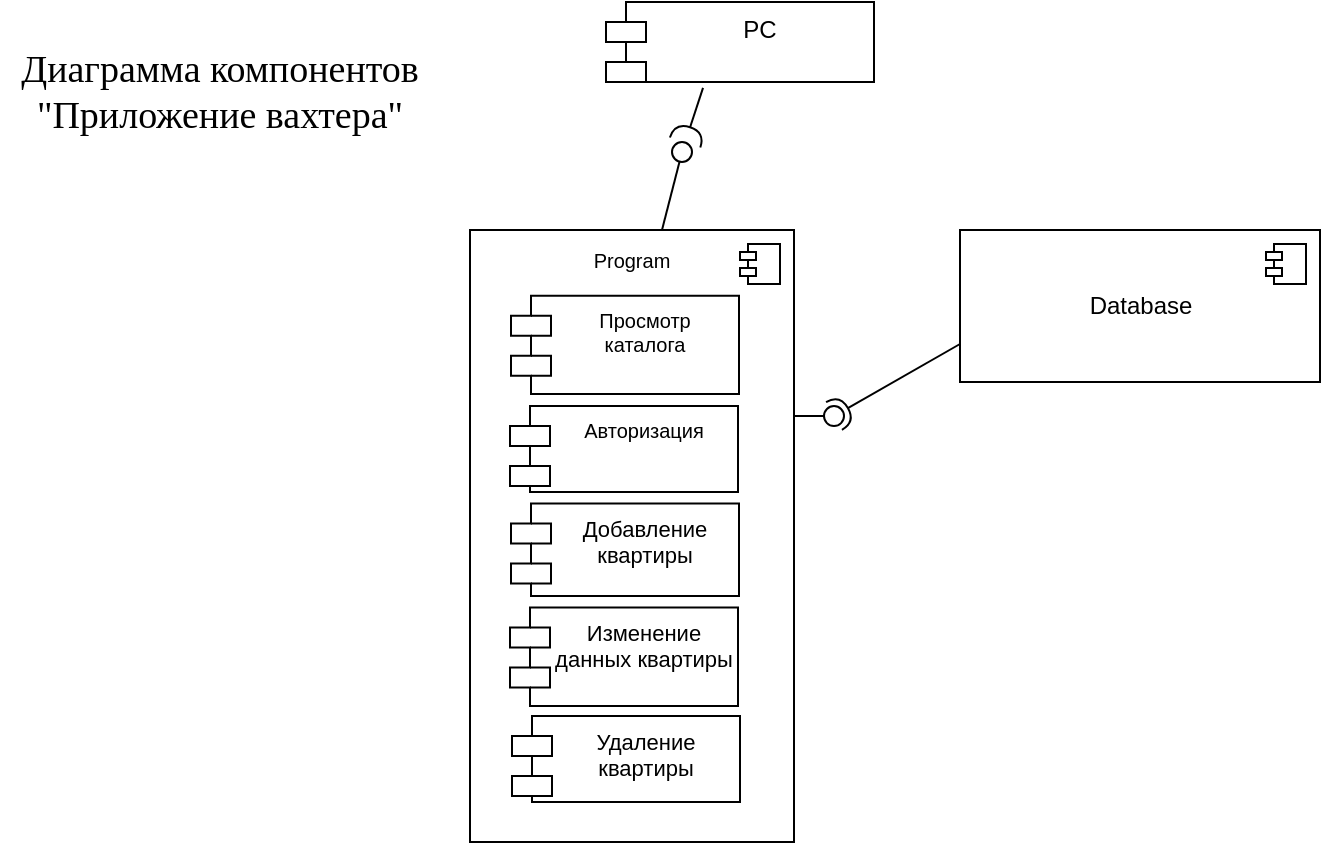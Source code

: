 <mxfile version="17.4.3" type="device"><diagram id="kGhPkaKf2e9srQJx8hQg" name="Page-1"><mxGraphModel dx="960" dy="615" grid="1" gridSize="10" guides="1" tooltips="1" connect="1" arrows="1" fold="1" page="1" pageScale="1" pageWidth="827" pageHeight="1169" math="0" shadow="0"><root><mxCell id="0"/><mxCell id="1" parent="0"/><mxCell id="JAVMs41Uz8Wa3dCdI-G1-10" value="Program" style="html=1;dropTarget=0;" vertex="1" parent="1"><mxGeometry x="325" y="284" width="162" height="306" as="geometry"/></mxCell><mxCell id="JAVMs41Uz8Wa3dCdI-G1-11" value="" style="shape=module;jettyWidth=8;jettyHeight=4;" vertex="1" parent="JAVMs41Uz8Wa3dCdI-G1-10"><mxGeometry x="1" width="20" height="20" relative="1" as="geometry"><mxPoint x="-27" y="7" as="offset"/></mxGeometry></mxCell><mxCell id="tsUoYiLRznjEJxo_AHr4-14" value="PC" style="shape=module;align=left;spacingLeft=20;align=center;verticalAlign=top;" parent="1" vertex="1"><mxGeometry x="393" y="170" width="134" height="40" as="geometry"/></mxCell><mxCell id="tsUoYiLRznjEJxo_AHr4-20" value="Просмотр &#10;каталога" style="shape=module;align=left;spacingLeft=20;align=center;verticalAlign=top;fontSize=10;fontColor=#000000;" parent="1" vertex="1"><mxGeometry x="345.5" y="316.88" width="114" height="49.12" as="geometry"/></mxCell><mxCell id="tsUoYiLRznjEJxo_AHr4-21" value="Авторизация" style="shape=module;align=left;spacingLeft=20;align=center;verticalAlign=top;fontSize=10;fontColor=#000000;" parent="1" vertex="1"><mxGeometry x="345" y="372.01" width="114" height="42.99" as="geometry"/></mxCell><mxCell id="tsUoYiLRznjEJxo_AHr4-22" value="Добавление &#10;квартиры" style="shape=module;align=left;spacingLeft=20;align=center;verticalAlign=top;fontSize=11;fontColor=#000000;" parent="1" vertex="1"><mxGeometry x="345.5" y="420.72" width="114" height="46.28" as="geometry"/></mxCell><mxCell id="tsUoYiLRznjEJxo_AHr4-23" value="Изменение &#10;данных квартиры" style="shape=module;align=left;spacingLeft=20;align=center;verticalAlign=top;fontSize=11;fontColor=#000000;" parent="1" vertex="1"><mxGeometry x="345" y="472.73" width="114" height="49.27" as="geometry"/></mxCell><mxCell id="tsUoYiLRznjEJxo_AHr4-24" value="Удаление &#10;квартиры" style="shape=module;align=left;spacingLeft=20;align=center;verticalAlign=top;fontSize=11;fontColor=#000000;" parent="1" vertex="1"><mxGeometry x="346" y="527" width="114" height="42.99" as="geometry"/></mxCell><mxCell id="tsUoYiLRznjEJxo_AHr4-25" value="Program" style="text;html=1;strokeColor=none;fillColor=none;align=center;verticalAlign=middle;whiteSpace=wrap;rounded=0;fontSize=10;" parent="1" vertex="1"><mxGeometry x="376" y="284" width="60" height="30" as="geometry"/></mxCell><mxCell id="tsUoYiLRznjEJxo_AHr4-29" value="&lt;font style=&quot;font-size: 19px&quot; face=&quot;Times New Roman&quot;&gt;Диаграмма компонентов&lt;br&gt;&quot;Приложение вахтера&quot;&lt;/font&gt;" style="text;html=1;strokeColor=none;fillColor=none;align=center;verticalAlign=middle;whiteSpace=wrap;rounded=0;fontSize=11;" parent="1" vertex="1"><mxGeometry x="90" y="180" width="220" height="70" as="geometry"/></mxCell><mxCell id="JAVMs41Uz8Wa3dCdI-G1-1" value="" style="rounded=0;orthogonalLoop=1;jettySize=auto;html=1;endArrow=none;endFill=0;sketch=0;sourcePerimeterSpacing=0;targetPerimeterSpacing=0;entryX=0.75;entryY=0;entryDx=0;entryDy=0;" edge="1" target="tsUoYiLRznjEJxo_AHr4-25" parent="1" source="JAVMs41Uz8Wa3dCdI-G1-3"><mxGeometry relative="1" as="geometry"><mxPoint x="390" y="265" as="sourcePoint"/><mxPoint x="470" y="250" as="targetPoint"/></mxGeometry></mxCell><mxCell id="JAVMs41Uz8Wa3dCdI-G1-2" value="" style="rounded=0;orthogonalLoop=1;jettySize=auto;html=1;endArrow=halfCircle;endFill=0;endSize=6;strokeWidth=1;sketch=0;exitX=0.362;exitY=1.074;exitDx=0;exitDy=0;exitPerimeter=0;" edge="1" target="JAVMs41Uz8Wa3dCdI-G1-3" parent="1" source="tsUoYiLRznjEJxo_AHr4-14"><mxGeometry relative="1" as="geometry"><mxPoint x="503" y="270.0" as="sourcePoint"/><mxPoint x="485" y="240.74" as="targetPoint"/></mxGeometry></mxCell><mxCell id="JAVMs41Uz8Wa3dCdI-G1-3" value="" style="ellipse;whiteSpace=wrap;html=1;align=center;aspect=fixed;resizable=0;points=[];outlineConnect=0;sketch=0;" vertex="1" parent="1"><mxGeometry x="426" y="240" width="10" height="10" as="geometry"/></mxCell><mxCell id="JAVMs41Uz8Wa3dCdI-G1-7" value="Database" style="html=1;dropTarget=0;" vertex="1" parent="1"><mxGeometry x="570" y="284" width="180" height="76" as="geometry"/></mxCell><mxCell id="JAVMs41Uz8Wa3dCdI-G1-8" value="" style="shape=module;jettyWidth=8;jettyHeight=4;" vertex="1" parent="JAVMs41Uz8Wa3dCdI-G1-7"><mxGeometry x="1" width="20" height="20" relative="1" as="geometry"><mxPoint x="-27" y="7" as="offset"/></mxGeometry></mxCell><mxCell id="JAVMs41Uz8Wa3dCdI-G1-12" value="" style="rounded=0;orthogonalLoop=1;jettySize=auto;html=1;endArrow=none;endFill=0;sketch=0;sourcePerimeterSpacing=0;targetPerimeterSpacing=0;" edge="1" target="JAVMs41Uz8Wa3dCdI-G1-14" parent="1"><mxGeometry relative="1" as="geometry"><mxPoint x="487" y="377.01" as="sourcePoint"/></mxGeometry></mxCell><mxCell id="JAVMs41Uz8Wa3dCdI-G1-13" value="" style="rounded=0;orthogonalLoop=1;jettySize=auto;html=1;endArrow=halfCircle;endFill=0;entryX=0.5;entryY=0.5;endSize=6;strokeWidth=1;sketch=0;exitX=0;exitY=0.75;exitDx=0;exitDy=0;" edge="1" target="JAVMs41Uz8Wa3dCdI-G1-14" parent="1" source="JAVMs41Uz8Wa3dCdI-G1-7"><mxGeometry relative="1" as="geometry"><mxPoint x="527" y="377.01" as="sourcePoint"/></mxGeometry></mxCell><mxCell id="JAVMs41Uz8Wa3dCdI-G1-14" value="" style="ellipse;whiteSpace=wrap;html=1;align=center;aspect=fixed;resizable=0;points=[];outlineConnect=0;sketch=0;" vertex="1" parent="1"><mxGeometry x="502" y="372.01" width="10" height="10" as="geometry"/></mxCell></root></mxGraphModel></diagram></mxfile>